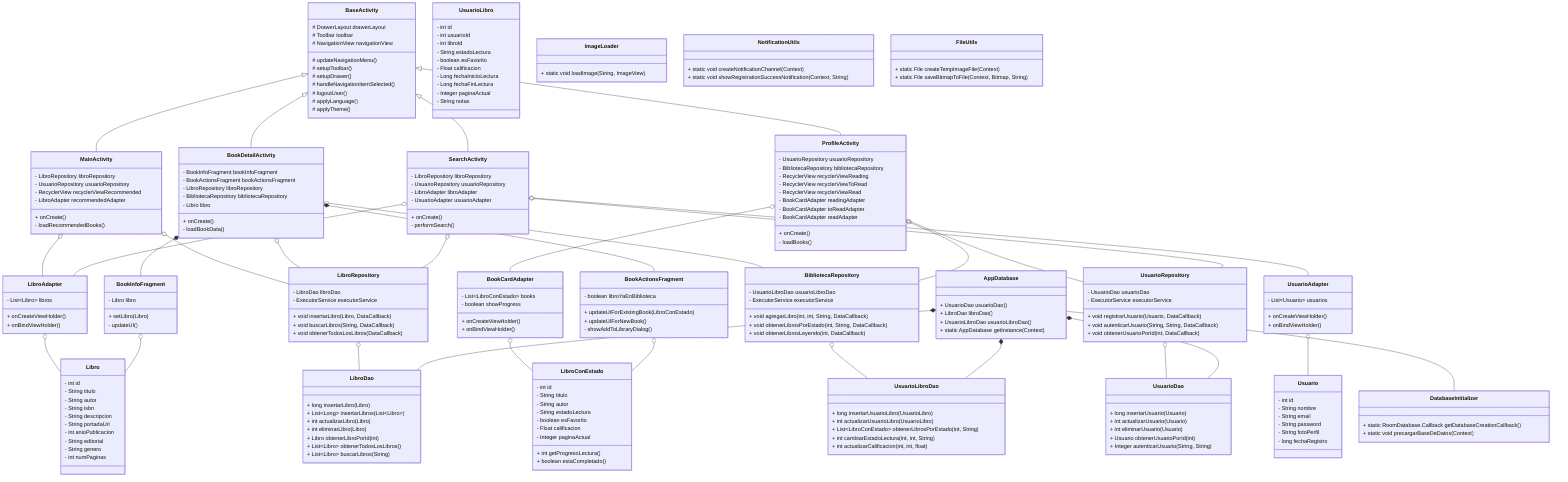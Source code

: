 classDiagram
    %% Activities
    class BaseActivity {
        # DrawerLayout drawerLayout
        # Toolbar toolbar
        # NavigationView navigationView
        # updateNavigationMenu()
        # setupToolbar()
        # setupDrawer()
        # handleNavigationItemSelected()
        # logoutUser()
        # applyLanguage()
        # applyTheme()
    }
    
    class MainActivity {
        - LibroRepository libroRepository
        - UsuarioRepository usuarioRepository
        - RecyclerView recyclerViewRecommended
        - LibroAdapter recommendedAdapter
        + onCreate()
        - loadRecommendedBooks()
    }
    
    class BookDetailActivity {
        - BookInfoFragment bookInfoFragment
        - BookActionsFragment bookActionsFragment
        - LibroRepository libroRepository
        - BibliotecaRepository bibliotecaRepository
        - Libro libro
        + onCreate()
        - loadBookData()
    }
    
    class ProfileActivity {
        - UsuarioRepository usuarioRepository
        - BibliotecaRepository bibliotecaRepository
        - RecyclerView recyclerViewReading
        - RecyclerView recyclerViewToRead
        - RecyclerView recyclerViewRead
        - BookCardAdapter readingAdapter
        - BookCardAdapter toReadAdapter
        - BookCardAdapter readAdapter
        + onCreate()
        - loadBooks()
    }
    
    class SearchActivity {
        - LibroRepository libroRepository
        - UsuarioRepository usuarioRepository
        - LibroAdapter libroAdapter
        - UsuarioAdapter usuarioAdapter
        + onCreate()
        - performSearch()
    }
    
    %% Fragments
    class BookInfoFragment {
        - Libro libro
        + setLibro(Libro)
        - updateUI()
    }
    
    class BookActionsFragment {
        - boolean libroYaEnBiblioteca
        + updateUIForExistingBook(LibroConEstado)
        + updateUIForNewBook()
        - showAddToLibraryDialog()
    }
    
    %% Adapters
    class LibroAdapter {
        - List~Libro~ libros
        + onCreateViewHolder()
        + onBindViewHolder()
    }
    
    class BookCardAdapter {
        - List~LibroConEstado~ books
        - boolean showProgress
        + onCreateViewHolder()
        + onBindViewHolder()
    }
    
    class UsuarioAdapter {
        - List~Usuario~ usuarios
        + onCreateViewHolder()
        + onBindViewHolder()
    }
    
    %% Entities & Models
    class Libro {
        - int id
        - String titulo
        - String autor
        - String isbn
        - String descripcion
        - String portadaUrl
        - int anioPublicacion
        - String editorial
        - String genero
        - int numPaginas
    }
    
    class Usuario {
        - int id
        - String nombre
        - String email
        - String password
        - String fotoPerfil
        - long fechaRegistro
    }
    
    class UsuarioLibro {
        - int id
        - int usuarioId
        - int libroId
        - String estadoLectura
        - boolean esFavorito
        - Float calificacion
        - Long fechaInicioLectura
        - Long fechaFinLectura
        - Integer paginaActual
        - String notas
    }
    
    class LibroConEstado {
        - int id
        - String titulo
        - String autor
        - String estadoLectura
        - boolean esFavorito
        - Float calificacion
        - Integer paginaActual
        + int getProgresoLectura()
        + boolean estaCompletado()
    }
    
    %% DAOs
    class LibroDao {
        + long insertarLibro(Libro)
        + List~Long~ insertarLibros(List~Libro~)
        + int actualizarLibro(Libro)
        + int eliminarLibro(Libro)
        + Libro obtenerLibroPorId(int)
        + List~Libro~ obtenerTodosLosLibros()
        + List~Libro~ buscarLibros(String)
    }
    
    class UsuarioDao {
        + long insertarUsuario(Usuario)
        + int actualizarUsuario(Usuario)
        + int eliminarUsuario(Usuario)
        + Usuario obtenerUsuarioPorId(int)
        + Integer autenticarUsuario(String, String)
    }
    
    class UsuarioLibroDao {
        + long insertarUsuarioLibro(UsuarioLibro)
        + int actualizarUsuarioLibro(UsuarioLibro)
        + List~LibroConEstado~ obtenerLibrosPorEstado(int, String)
        + int cambiarEstadoLectura(int, int, String)
        + int actualizarCalificacion(int, int, float)
    }
    
    %% Repositories
    class LibroRepository {
        - LibroDao libroDao
        - ExecutorService executorService
        + void insertarLibro(Libro, DataCallback)
        + void buscarLibros(String, DataCallback)
        + void obtenerTodosLosLibros(DataCallback)
    }
    
    class UsuarioRepository {
        - UsuarioDao usuarioDao
        - ExecutorService executorService
        + void registrarUsuario(Usuario, DataCallback)
        + void autenticarUsuario(String, String, DataCallback)
        + void obtenerUsuarioPorId(int, DataCallback)
    }
    
    class BibliotecaRepository {
        - UsuarioLibroDao usuarioLibroDao
        - ExecutorService executorService
        + void agregarLibro(int, int, String, DataCallback)
        + void obtenerLibrosPorEstado(int, String, DataCallback)
        + void obtenerLibrosLeyendo(int, DataCallback)
    }
    
    %% Database
    class AppDatabase {
        + UsuarioDao usuarioDao()
        + LibroDao libroDao()
        + UsuarioLibroDao usuarioLibroDao()
        + static AppDatabase getInstance(Context)
    }
    
    class DatabaseInitializer {
        + static RoomDatabase.Callback getDatabaseCreationCallback()
        + static void precargarBaseDeDatos(Context)
    }
    
    %% Utils
    class ImageLoader {
        + static void loadImage(String, ImageView)
    }
    
    class NotificationUtils {
        + static void createNotificationChannel(Context)
        + static void showRegistrationSuccessNotification(Context, String)
    }
    
    class FileUtils {
        + static File createTempImageFile(Context)
        + static File saveBitmapToFile(Context, Bitmap, String)
    }
    
    %% Relationships
    BaseActivity <|-- MainActivity
    BaseActivity <|-- BookDetailActivity
    BaseActivity <|-- ProfileActivity
    BaseActivity <|-- SearchActivity
    
    BookDetailActivity *-- BookInfoFragment
    BookDetailActivity *-- BookActionsFragment
    
    MainActivity o-- LibroAdapter
    SearchActivity o-- LibroAdapter
    SearchActivity o-- UsuarioAdapter
    ProfileActivity o-- BookCardAdapter
    
    LibroAdapter o-- Libro
    UsuarioAdapter o-- Usuario
    BookCardAdapter o-- LibroConEstado
    
    BookInfoFragment o-- Libro
    BookActionsFragment o-- LibroConEstado
    
    LibroRepository o-- LibroDao
    UsuarioRepository o-- UsuarioDao
    BibliotecaRepository o-- UsuarioLibroDao
    
    MainActivity o-- LibroRepository
    BookDetailActivity o-- LibroRepository
    BookDetailActivity o-- BibliotecaRepository
    ProfileActivity o-- BibliotecaRepository
    ProfileActivity o-- UsuarioRepository
    SearchActivity o-- LibroRepository
    SearchActivity o-- UsuarioRepository
    
    AppDatabase *-- LibroDao
    AppDatabase *-- UsuarioDao
    AppDatabase *-- UsuarioLibroDao
    AppDatabase -- DatabaseInitializer
